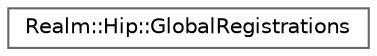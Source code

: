 digraph "Graphical Class Hierarchy"
{
 // LATEX_PDF_SIZE
  bgcolor="transparent";
  edge [fontname=Helvetica,fontsize=10,labelfontname=Helvetica,labelfontsize=10];
  node [fontname=Helvetica,fontsize=10,shape=box,height=0.2,width=0.4];
  rankdir="LR";
  Node0 [id="Node000000",label="Realm::Hip::GlobalRegistrations",height=0.2,width=0.4,color="grey40", fillcolor="white", style="filled",URL="$classRealm_1_1Hip_1_1GlobalRegistrations.html",tooltip=" "];
}
